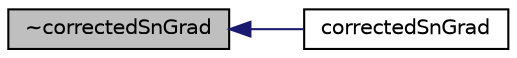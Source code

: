 digraph "~correctedSnGrad"
{
  bgcolor="transparent";
  edge [fontname="Helvetica",fontsize="10",labelfontname="Helvetica",labelfontsize="10"];
  node [fontname="Helvetica",fontsize="10",shape=record];
  rankdir="LR";
  Node1 [label="~correctedSnGrad",height=0.2,width=0.4,color="black", fillcolor="grey75", style="filled", fontcolor="black"];
  Node1 -> Node2 [dir="back",color="midnightblue",fontsize="10",style="solid",fontname="Helvetica"];
  Node2 [label="correctedSnGrad",height=0.2,width=0.4,color="black",URL="$a00413.html#a15b568ef9887b3cb57e888c4d6c1762b",tooltip="Construct from mesh and data stream. "];
}
